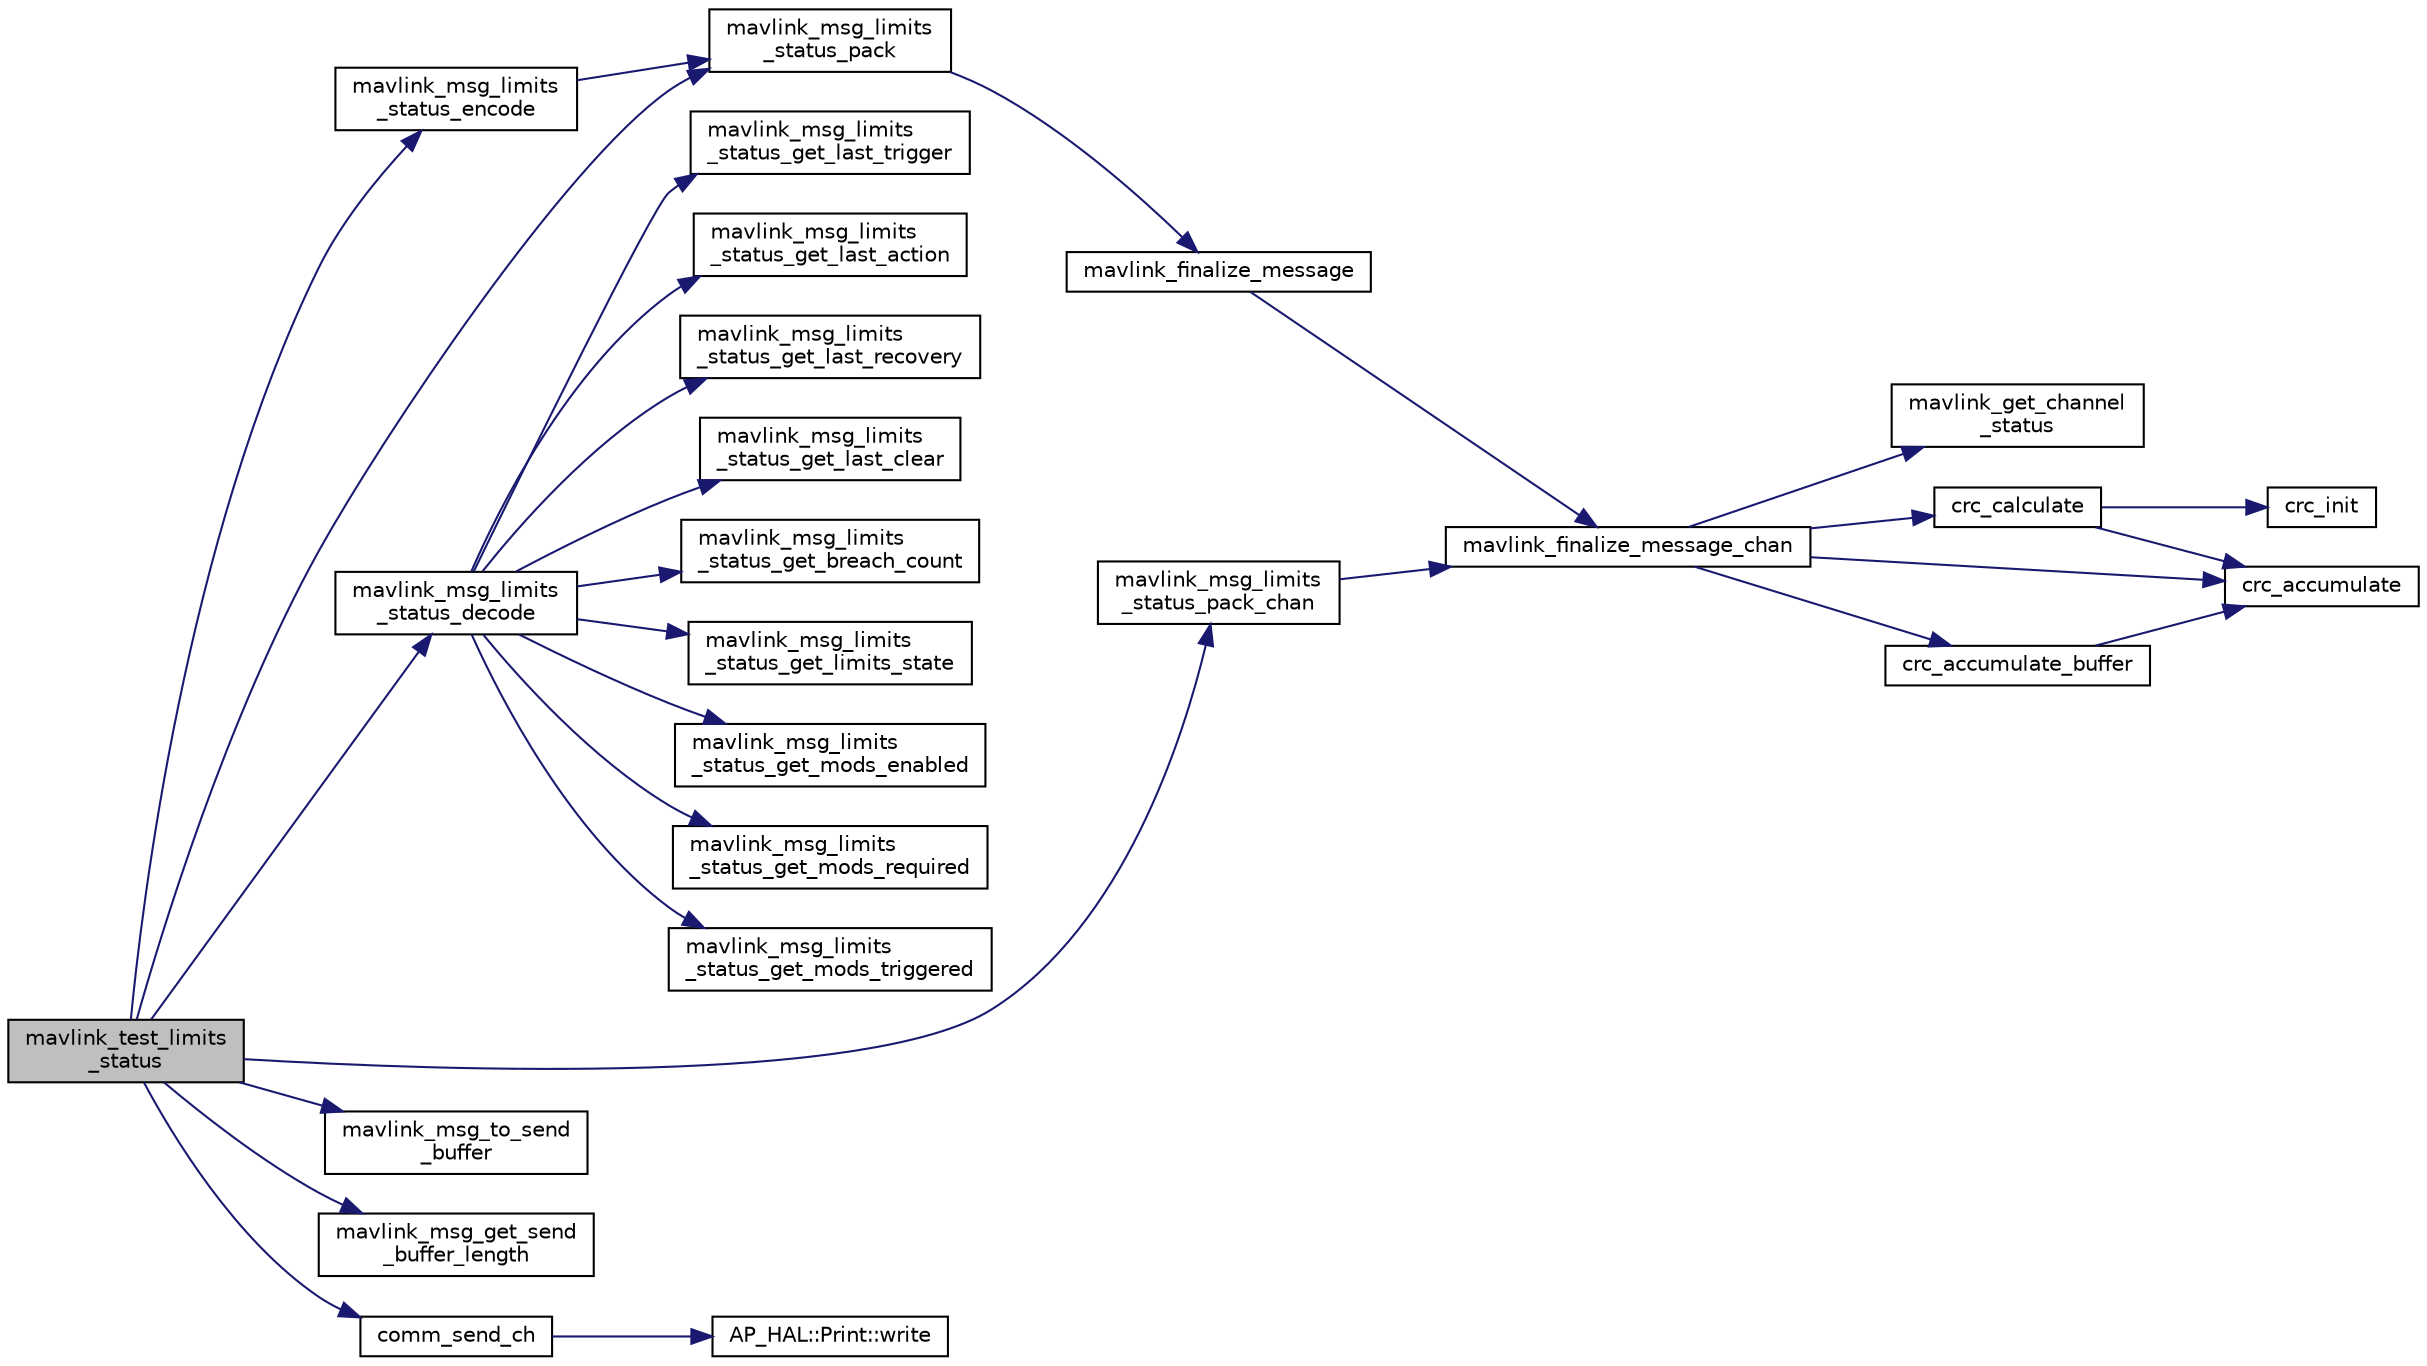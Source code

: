 digraph "mavlink_test_limits_status"
{
 // INTERACTIVE_SVG=YES
  edge [fontname="Helvetica",fontsize="10",labelfontname="Helvetica",labelfontsize="10"];
  node [fontname="Helvetica",fontsize="10",shape=record];
  rankdir="LR";
  Node1 [label="mavlink_test_limits\l_status",height=0.2,width=0.4,color="black", fillcolor="grey75", style="filled", fontcolor="black"];
  Node1 -> Node2 [color="midnightblue",fontsize="10",style="solid",fontname="Helvetica"];
  Node2 [label="mavlink_msg_limits\l_status_encode",height=0.2,width=0.4,color="black", fillcolor="white", style="filled",URL="$mavlink__msg__limits__status_8h.html#ad230e399f35e3ed097c06b1277c9ed85",tooltip="Encode a limits_status struct. "];
  Node2 -> Node3 [color="midnightblue",fontsize="10",style="solid",fontname="Helvetica"];
  Node3 [label="mavlink_msg_limits\l_status_pack",height=0.2,width=0.4,color="black", fillcolor="white", style="filled",URL="$mavlink__msg__limits__status_8h.html#ae741b5957a1dbc9021e0b35ec6a0b01d",tooltip="Pack a limits_status message. "];
  Node3 -> Node4 [color="midnightblue",fontsize="10",style="solid",fontname="Helvetica"];
  Node4 [label="mavlink_finalize_message",height=0.2,width=0.4,color="black", fillcolor="white", style="filled",URL="$mavlink__helpers_8h.html#af3bea083c5ec83f5b6570b2bd4a817d0",tooltip="Finalize a MAVLink message with MAVLINK_COMM_0 as default channel. "];
  Node4 -> Node5 [color="midnightblue",fontsize="10",style="solid",fontname="Helvetica"];
  Node5 [label="mavlink_finalize_message_chan",height=0.2,width=0.4,color="black", fillcolor="white", style="filled",URL="$mavlink__helpers_8h.html#aa66131138fc02101dcc73b4b556ab422",tooltip="Finalize a MAVLink message with channel assignment. "];
  Node5 -> Node6 [color="midnightblue",fontsize="10",style="solid",fontname="Helvetica"];
  Node6 [label="mavlink_get_channel\l_status",height=0.2,width=0.4,color="black", fillcolor="white", style="filled",URL="$mavlink__helpers_8h.html#ac006d308067f48514ca5c0cf0b046c28"];
  Node5 -> Node7 [color="midnightblue",fontsize="10",style="solid",fontname="Helvetica"];
  Node7 [label="crc_calculate",height=0.2,width=0.4,color="black", fillcolor="white", style="filled",URL="$checksum_8h.html#ab4264eb7b9e22aabb5cc3191bce35f4c",tooltip="Calculates the X.25 checksum on a byte buffer. "];
  Node7 -> Node8 [color="midnightblue",fontsize="10",style="solid",fontname="Helvetica"];
  Node8 [label="crc_init",height=0.2,width=0.4,color="black", fillcolor="white", style="filled",URL="$checksum_8h.html#aee738f6e20d31b027afdd966c79befae",tooltip="Initiliaze the buffer for the X.25 CRC. "];
  Node7 -> Node9 [color="midnightblue",fontsize="10",style="solid",fontname="Helvetica"];
  Node9 [label="crc_accumulate",height=0.2,width=0.4,color="black", fillcolor="white", style="filled",URL="$checksum_8h.html#ade2bbc31cd3b5b6d839556f56de61957",tooltip="Accumulate the X.25 CRC by adding one char at a time. "];
  Node5 -> Node10 [color="midnightblue",fontsize="10",style="solid",fontname="Helvetica"];
  Node10 [label="crc_accumulate_buffer",height=0.2,width=0.4,color="black", fillcolor="white", style="filled",URL="$checksum_8h.html#abcbaa800e8fcbcdf9bb48168657fbefd",tooltip="Accumulate the X.25 CRC by adding an array of bytes. "];
  Node10 -> Node9 [color="midnightblue",fontsize="10",style="solid",fontname="Helvetica"];
  Node5 -> Node9 [color="midnightblue",fontsize="10",style="solid",fontname="Helvetica"];
  Node1 -> Node11 [color="midnightblue",fontsize="10",style="solid",fontname="Helvetica"];
  Node11 [label="mavlink_msg_limits\l_status_decode",height=0.2,width=0.4,color="black", fillcolor="white", style="filled",URL="$mavlink__msg__limits__status_8h.html#a6880765445b737e8c5a5fea4929e67be",tooltip="Decode a limits_status message into a struct. "];
  Node11 -> Node12 [color="midnightblue",fontsize="10",style="solid",fontname="Helvetica"];
  Node12 [label="mavlink_msg_limits\l_status_get_last_trigger",height=0.2,width=0.4,color="black", fillcolor="white", style="filled",URL="$mavlink__msg__limits__status_8h.html#a422a91e75f608ffa9a574af4bbd2d58b",tooltip="Get field last_trigger from limits_status message. "];
  Node11 -> Node13 [color="midnightblue",fontsize="10",style="solid",fontname="Helvetica"];
  Node13 [label="mavlink_msg_limits\l_status_get_last_action",height=0.2,width=0.4,color="black", fillcolor="white", style="filled",URL="$mavlink__msg__limits__status_8h.html#ae6dbe3d9f7d818fb3ee96bb433d2a559",tooltip="Get field last_action from limits_status message. "];
  Node11 -> Node14 [color="midnightblue",fontsize="10",style="solid",fontname="Helvetica"];
  Node14 [label="mavlink_msg_limits\l_status_get_last_recovery",height=0.2,width=0.4,color="black", fillcolor="white", style="filled",URL="$mavlink__msg__limits__status_8h.html#ad4bdf42519a8114537026318ec02149f",tooltip="Get field last_recovery from limits_status message. "];
  Node11 -> Node15 [color="midnightblue",fontsize="10",style="solid",fontname="Helvetica"];
  Node15 [label="mavlink_msg_limits\l_status_get_last_clear",height=0.2,width=0.4,color="black", fillcolor="white", style="filled",URL="$mavlink__msg__limits__status_8h.html#a0fff3f0834bd999c57c34abe0af1f828",tooltip="Get field last_clear from limits_status message. "];
  Node11 -> Node16 [color="midnightblue",fontsize="10",style="solid",fontname="Helvetica"];
  Node16 [label="mavlink_msg_limits\l_status_get_breach_count",height=0.2,width=0.4,color="black", fillcolor="white", style="filled",URL="$mavlink__msg__limits__status_8h.html#abf73bec81c95100594538fe8db695cbc",tooltip="Get field breach_count from limits_status message. "];
  Node11 -> Node17 [color="midnightblue",fontsize="10",style="solid",fontname="Helvetica"];
  Node17 [label="mavlink_msg_limits\l_status_get_limits_state",height=0.2,width=0.4,color="black", fillcolor="white", style="filled",URL="$mavlink__msg__limits__status_8h.html#a76491efd1b4cee8f28913e9d118b3c22",tooltip="Send a limits_status message. "];
  Node11 -> Node18 [color="midnightblue",fontsize="10",style="solid",fontname="Helvetica"];
  Node18 [label="mavlink_msg_limits\l_status_get_mods_enabled",height=0.2,width=0.4,color="black", fillcolor="white", style="filled",URL="$mavlink__msg__limits__status_8h.html#a0415762c31979f3bab99cd80bec96400",tooltip="Get field mods_enabled from limits_status message. "];
  Node11 -> Node19 [color="midnightblue",fontsize="10",style="solid",fontname="Helvetica"];
  Node19 [label="mavlink_msg_limits\l_status_get_mods_required",height=0.2,width=0.4,color="black", fillcolor="white", style="filled",URL="$mavlink__msg__limits__status_8h.html#a4909738e8709b6f4fd1cc80cf690f585",tooltip="Get field mods_required from limits_status message. "];
  Node11 -> Node20 [color="midnightblue",fontsize="10",style="solid",fontname="Helvetica"];
  Node20 [label="mavlink_msg_limits\l_status_get_mods_triggered",height=0.2,width=0.4,color="black", fillcolor="white", style="filled",URL="$mavlink__msg__limits__status_8h.html#a3bd4ba2be74ac32b8580cf001b019f46",tooltip="Get field mods_triggered from limits_status message. "];
  Node1 -> Node3 [color="midnightblue",fontsize="10",style="solid",fontname="Helvetica"];
  Node1 -> Node21 [color="midnightblue",fontsize="10",style="solid",fontname="Helvetica"];
  Node21 [label="mavlink_msg_limits\l_status_pack_chan",height=0.2,width=0.4,color="black", fillcolor="white", style="filled",URL="$mavlink__msg__limits__status_8h.html#a407b39409cb2527e7eb186a4124ed53f",tooltip="Pack a limits_status message on a channel. "];
  Node21 -> Node5 [color="midnightblue",fontsize="10",style="solid",fontname="Helvetica"];
  Node1 -> Node22 [color="midnightblue",fontsize="10",style="solid",fontname="Helvetica"];
  Node22 [label="mavlink_msg_to_send\l_buffer",height=0.2,width=0.4,color="black", fillcolor="white", style="filled",URL="$mavlink__helpers_8h.html#afea0a9befa84822fd62c2899ea0d849e",tooltip="Pack a message to send it over a serial byte stream. "];
  Node1 -> Node23 [color="midnightblue",fontsize="10",style="solid",fontname="Helvetica"];
  Node23 [label="mavlink_msg_get_send\l_buffer_length",height=0.2,width=0.4,color="black", fillcolor="white", style="filled",URL="$protocol_8h.html#aa86c08f27aabb7a2e12a67f189f590c8",tooltip="Get the required buffer size for this message. "];
  Node1 -> Node24 [color="midnightblue",fontsize="10",style="solid",fontname="Helvetica"];
  Node24 [label="comm_send_ch",height=0.2,width=0.4,color="black", fillcolor="white", style="filled",URL="$GCS__MAVLink_8h.html#ab753873a1ee10adedd0ce246311468f8"];
  Node24 -> Node25 [color="midnightblue",fontsize="10",style="solid",fontname="Helvetica"];
  Node25 [label="AP_HAL::Print::write",height=0.2,width=0.4,color="black", fillcolor="white", style="filled",URL="$classAP__HAL_1_1Print.html#acc65391952a43334f8f5c9bef341f501"];
}
